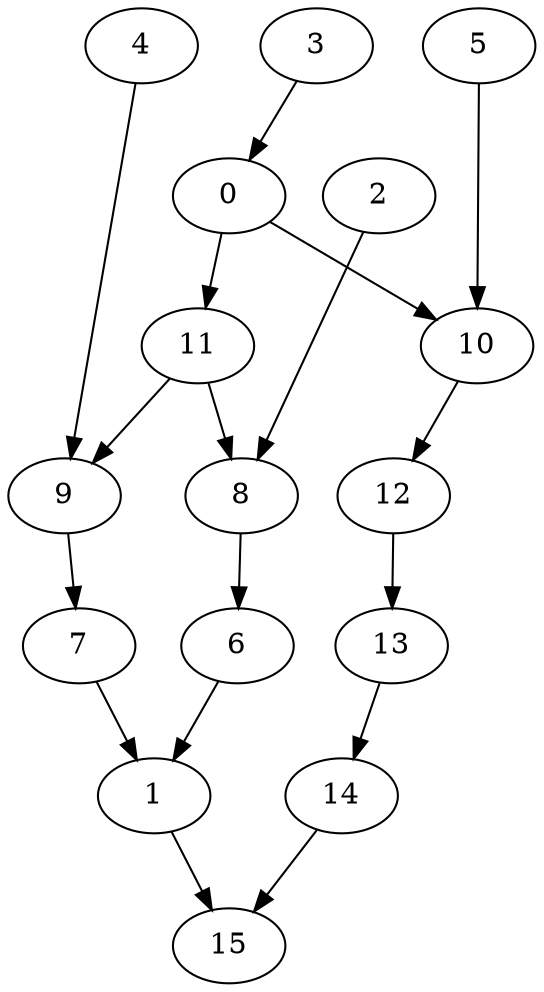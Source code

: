 digraph g {
0;
1;
2;
3;
4;
5;
6;
7;
8;
9;
10;
11;
12;
13;
14;
15;
0 -> 11 [weight=0];
0 -> 10 [weight=0];
1 -> 15 [weight=0];
2 -> 8 [weight=0];
3 -> 0 [weight=0];
4 -> 9 [weight=0];
5 -> 10 [weight=0];
6 -> 1 [weight=0];
7 -> 1 [weight=0];
8 -> 6 [weight=0];
9 -> 7 [weight=0];
10 -> 12 [weight=0];
11 -> 8 [weight=0];
11 -> 9 [weight=0];
12 -> 13 [weight=0];
13 -> 14 [weight=0];
14 -> 15 [weight=0];
}
